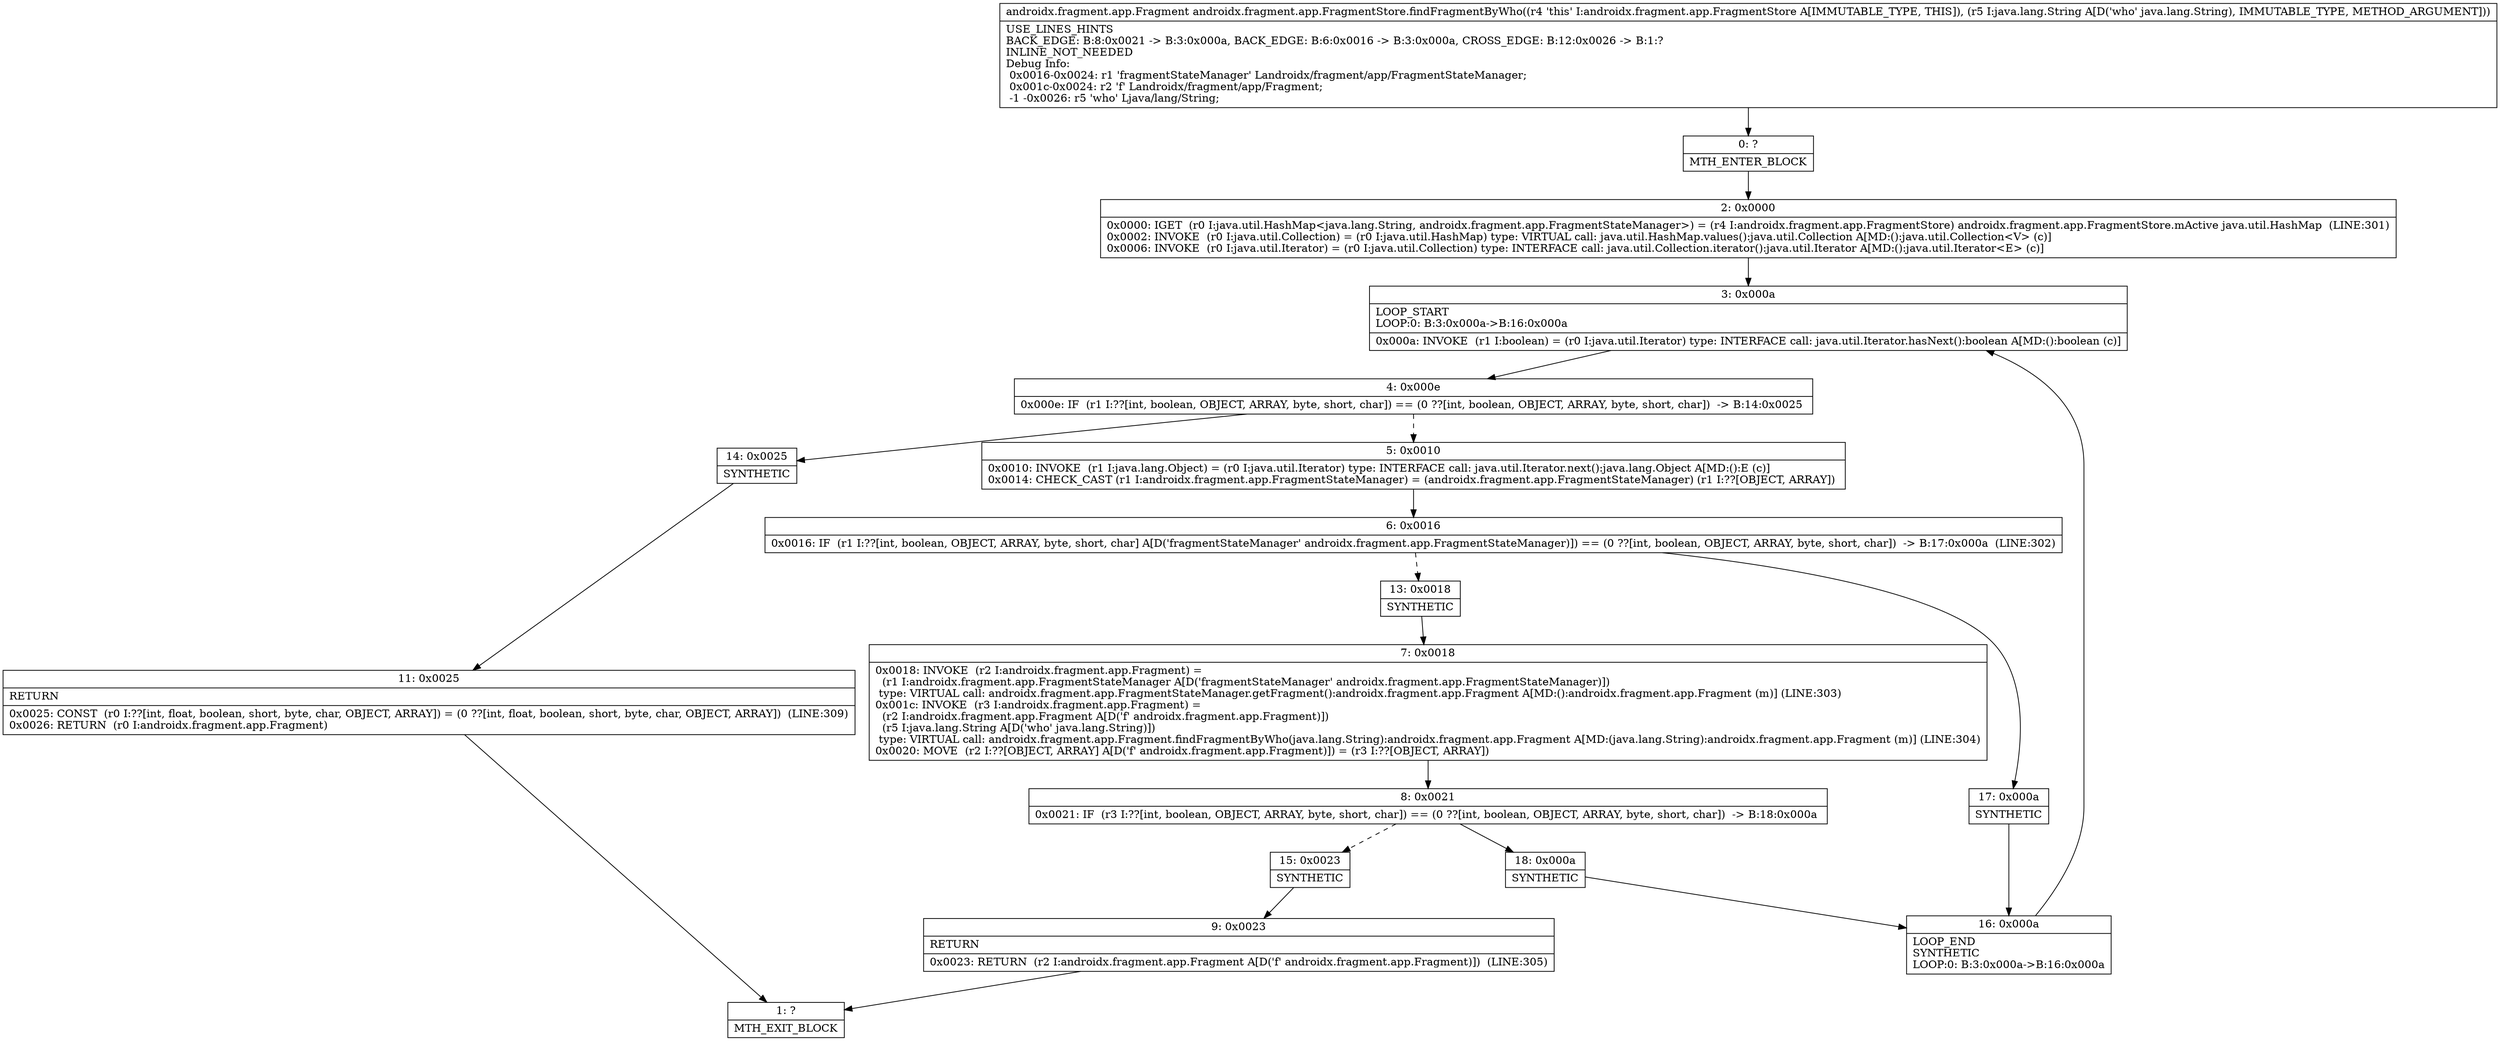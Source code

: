 digraph "CFG forandroidx.fragment.app.FragmentStore.findFragmentByWho(Ljava\/lang\/String;)Landroidx\/fragment\/app\/Fragment;" {
Node_0 [shape=record,label="{0\:\ ?|MTH_ENTER_BLOCK\l}"];
Node_2 [shape=record,label="{2\:\ 0x0000|0x0000: IGET  (r0 I:java.util.HashMap\<java.lang.String, androidx.fragment.app.FragmentStateManager\>) = (r4 I:androidx.fragment.app.FragmentStore) androidx.fragment.app.FragmentStore.mActive java.util.HashMap  (LINE:301)\l0x0002: INVOKE  (r0 I:java.util.Collection) = (r0 I:java.util.HashMap) type: VIRTUAL call: java.util.HashMap.values():java.util.Collection A[MD:():java.util.Collection\<V\> (c)]\l0x0006: INVOKE  (r0 I:java.util.Iterator) = (r0 I:java.util.Collection) type: INTERFACE call: java.util.Collection.iterator():java.util.Iterator A[MD:():java.util.Iterator\<E\> (c)]\l}"];
Node_3 [shape=record,label="{3\:\ 0x000a|LOOP_START\lLOOP:0: B:3:0x000a\-\>B:16:0x000a\l|0x000a: INVOKE  (r1 I:boolean) = (r0 I:java.util.Iterator) type: INTERFACE call: java.util.Iterator.hasNext():boolean A[MD:():boolean (c)]\l}"];
Node_4 [shape=record,label="{4\:\ 0x000e|0x000e: IF  (r1 I:??[int, boolean, OBJECT, ARRAY, byte, short, char]) == (0 ??[int, boolean, OBJECT, ARRAY, byte, short, char])  \-\> B:14:0x0025 \l}"];
Node_5 [shape=record,label="{5\:\ 0x0010|0x0010: INVOKE  (r1 I:java.lang.Object) = (r0 I:java.util.Iterator) type: INTERFACE call: java.util.Iterator.next():java.lang.Object A[MD:():E (c)]\l0x0014: CHECK_CAST (r1 I:androidx.fragment.app.FragmentStateManager) = (androidx.fragment.app.FragmentStateManager) (r1 I:??[OBJECT, ARRAY]) \l}"];
Node_6 [shape=record,label="{6\:\ 0x0016|0x0016: IF  (r1 I:??[int, boolean, OBJECT, ARRAY, byte, short, char] A[D('fragmentStateManager' androidx.fragment.app.FragmentStateManager)]) == (0 ??[int, boolean, OBJECT, ARRAY, byte, short, char])  \-\> B:17:0x000a  (LINE:302)\l}"];
Node_13 [shape=record,label="{13\:\ 0x0018|SYNTHETIC\l}"];
Node_7 [shape=record,label="{7\:\ 0x0018|0x0018: INVOKE  (r2 I:androidx.fragment.app.Fragment) = \l  (r1 I:androidx.fragment.app.FragmentStateManager A[D('fragmentStateManager' androidx.fragment.app.FragmentStateManager)])\l type: VIRTUAL call: androidx.fragment.app.FragmentStateManager.getFragment():androidx.fragment.app.Fragment A[MD:():androidx.fragment.app.Fragment (m)] (LINE:303)\l0x001c: INVOKE  (r3 I:androidx.fragment.app.Fragment) = \l  (r2 I:androidx.fragment.app.Fragment A[D('f' androidx.fragment.app.Fragment)])\l  (r5 I:java.lang.String A[D('who' java.lang.String)])\l type: VIRTUAL call: androidx.fragment.app.Fragment.findFragmentByWho(java.lang.String):androidx.fragment.app.Fragment A[MD:(java.lang.String):androidx.fragment.app.Fragment (m)] (LINE:304)\l0x0020: MOVE  (r2 I:??[OBJECT, ARRAY] A[D('f' androidx.fragment.app.Fragment)]) = (r3 I:??[OBJECT, ARRAY]) \l}"];
Node_8 [shape=record,label="{8\:\ 0x0021|0x0021: IF  (r3 I:??[int, boolean, OBJECT, ARRAY, byte, short, char]) == (0 ??[int, boolean, OBJECT, ARRAY, byte, short, char])  \-\> B:18:0x000a \l}"];
Node_15 [shape=record,label="{15\:\ 0x0023|SYNTHETIC\l}"];
Node_9 [shape=record,label="{9\:\ 0x0023|RETURN\l|0x0023: RETURN  (r2 I:androidx.fragment.app.Fragment A[D('f' androidx.fragment.app.Fragment)])  (LINE:305)\l}"];
Node_1 [shape=record,label="{1\:\ ?|MTH_EXIT_BLOCK\l}"];
Node_18 [shape=record,label="{18\:\ 0x000a|SYNTHETIC\l}"];
Node_16 [shape=record,label="{16\:\ 0x000a|LOOP_END\lSYNTHETIC\lLOOP:0: B:3:0x000a\-\>B:16:0x000a\l}"];
Node_17 [shape=record,label="{17\:\ 0x000a|SYNTHETIC\l}"];
Node_14 [shape=record,label="{14\:\ 0x0025|SYNTHETIC\l}"];
Node_11 [shape=record,label="{11\:\ 0x0025|RETURN\l|0x0025: CONST  (r0 I:??[int, float, boolean, short, byte, char, OBJECT, ARRAY]) = (0 ??[int, float, boolean, short, byte, char, OBJECT, ARRAY])  (LINE:309)\l0x0026: RETURN  (r0 I:androidx.fragment.app.Fragment) \l}"];
MethodNode[shape=record,label="{androidx.fragment.app.Fragment androidx.fragment.app.FragmentStore.findFragmentByWho((r4 'this' I:androidx.fragment.app.FragmentStore A[IMMUTABLE_TYPE, THIS]), (r5 I:java.lang.String A[D('who' java.lang.String), IMMUTABLE_TYPE, METHOD_ARGUMENT]))  | USE_LINES_HINTS\lBACK_EDGE: B:8:0x0021 \-\> B:3:0x000a, BACK_EDGE: B:6:0x0016 \-\> B:3:0x000a, CROSS_EDGE: B:12:0x0026 \-\> B:1:?\lINLINE_NOT_NEEDED\lDebug Info:\l  0x0016\-0x0024: r1 'fragmentStateManager' Landroidx\/fragment\/app\/FragmentStateManager;\l  0x001c\-0x0024: r2 'f' Landroidx\/fragment\/app\/Fragment;\l  \-1 \-0x0026: r5 'who' Ljava\/lang\/String;\l}"];
MethodNode -> Node_0;Node_0 -> Node_2;
Node_2 -> Node_3;
Node_3 -> Node_4;
Node_4 -> Node_5[style=dashed];
Node_4 -> Node_14;
Node_5 -> Node_6;
Node_6 -> Node_13[style=dashed];
Node_6 -> Node_17;
Node_13 -> Node_7;
Node_7 -> Node_8;
Node_8 -> Node_15[style=dashed];
Node_8 -> Node_18;
Node_15 -> Node_9;
Node_9 -> Node_1;
Node_18 -> Node_16;
Node_16 -> Node_3;
Node_17 -> Node_16;
Node_14 -> Node_11;
Node_11 -> Node_1;
}

